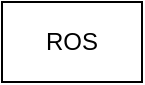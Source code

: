 <mxfile version="24.4.0" type="github">
  <diagram name="Page-1" id="BcFwLjbs5xBJ-2Kkt7JQ">
    <mxGraphModel dx="2954" dy="1098" grid="1" gridSize="10" guides="1" tooltips="1" connect="1" arrows="1" fold="1" page="1" pageScale="1" pageWidth="850" pageHeight="1100" math="0" shadow="0">
      <root>
        <mxCell id="0" />
        <mxCell id="1" parent="0" />
        <mxCell id="HlzOkdLHPiUrJKY_KrH7-1" value="ROS" style="rounded=0;whiteSpace=wrap;html=1;" vertex="1" parent="1">
          <mxGeometry x="320" y="360" width="70" height="40" as="geometry" />
        </mxCell>
      </root>
    </mxGraphModel>
  </diagram>
</mxfile>
